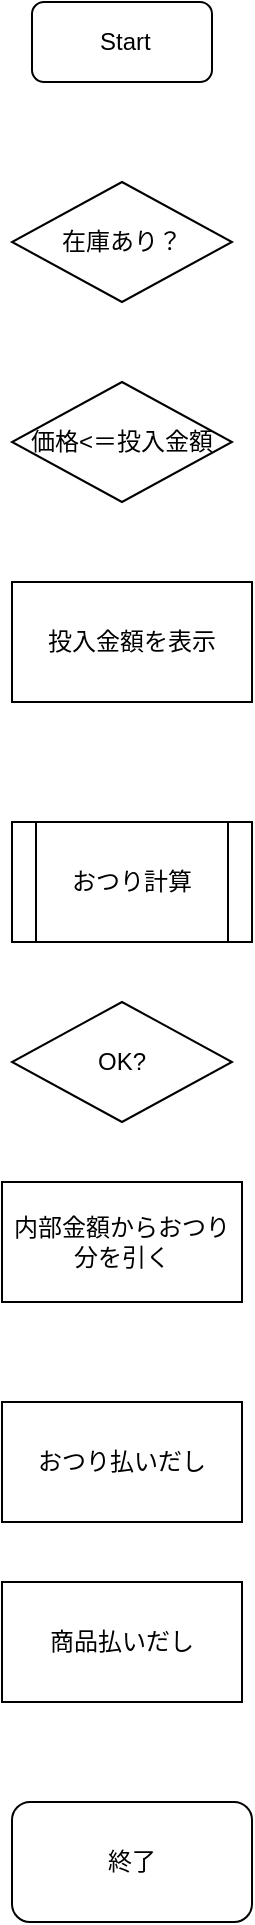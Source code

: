 <mxfile version="14.0.4" type="github">
  <diagram id="pmgtW3qV8UNMac_Pl7LK" name="Page-1">
    <mxGraphModel dx="1373" dy="805" grid="1" gridSize="10" guides="1" tooltips="1" connect="1" arrows="1" fold="1" page="1" pageScale="1" pageWidth="827" pageHeight="1169" math="0" shadow="0">
      <root>
        <mxCell id="0" />
        <mxCell id="1" parent="0" />
        <mxCell id="r8BMAwTGS86rJoEbrQ-C-7" value="&amp;nbsp;Start" style="rounded=1;whiteSpace=wrap;html=1;" vertex="1" parent="1">
          <mxGeometry x="350" y="70" width="90" height="40" as="geometry" />
        </mxCell>
        <mxCell id="r8BMAwTGS86rJoEbrQ-C-8" value="在庫あり？" style="rhombus;whiteSpace=wrap;html=1;" vertex="1" parent="1">
          <mxGeometry x="340" y="160" width="110" height="60" as="geometry" />
        </mxCell>
        <mxCell id="r8BMAwTGS86rJoEbrQ-C-9" value="価格&amp;lt;＝投入金額" style="rhombus;whiteSpace=wrap;html=1;" vertex="1" parent="1">
          <mxGeometry x="340" y="260" width="110" height="60" as="geometry" />
        </mxCell>
        <mxCell id="r8BMAwTGS86rJoEbrQ-C-10" value="投入金額を表示" style="rounded=0;whiteSpace=wrap;html=1;" vertex="1" parent="1">
          <mxGeometry x="340" y="360" width="120" height="60" as="geometry" />
        </mxCell>
        <mxCell id="r8BMAwTGS86rJoEbrQ-C-11" value="おつり計算" style="shape=process;whiteSpace=wrap;html=1;backgroundOutline=1;" vertex="1" parent="1">
          <mxGeometry x="340" y="480" width="120" height="60" as="geometry" />
        </mxCell>
        <mxCell id="r8BMAwTGS86rJoEbrQ-C-12" value="OK?" style="rhombus;whiteSpace=wrap;html=1;" vertex="1" parent="1">
          <mxGeometry x="340" y="570" width="110" height="60" as="geometry" />
        </mxCell>
        <mxCell id="r8BMAwTGS86rJoEbrQ-C-13" value="内部金額からおつり分を引く" style="rounded=0;whiteSpace=wrap;html=1;" vertex="1" parent="1">
          <mxGeometry x="335" y="660" width="120" height="60" as="geometry" />
        </mxCell>
        <mxCell id="r8BMAwTGS86rJoEbrQ-C-14" value="おつり払いだし" style="rounded=0;whiteSpace=wrap;html=1;" vertex="1" parent="1">
          <mxGeometry x="335" y="770" width="120" height="60" as="geometry" />
        </mxCell>
        <mxCell id="r8BMAwTGS86rJoEbrQ-C-15" value="商品払いだし" style="rounded=0;whiteSpace=wrap;html=1;" vertex="1" parent="1">
          <mxGeometry x="335" y="860" width="120" height="60" as="geometry" />
        </mxCell>
        <mxCell id="r8BMAwTGS86rJoEbrQ-C-16" value="終了" style="rounded=1;whiteSpace=wrap;html=1;" vertex="1" parent="1">
          <mxGeometry x="340" y="970" width="120" height="60" as="geometry" />
        </mxCell>
      </root>
    </mxGraphModel>
  </diagram>
</mxfile>

